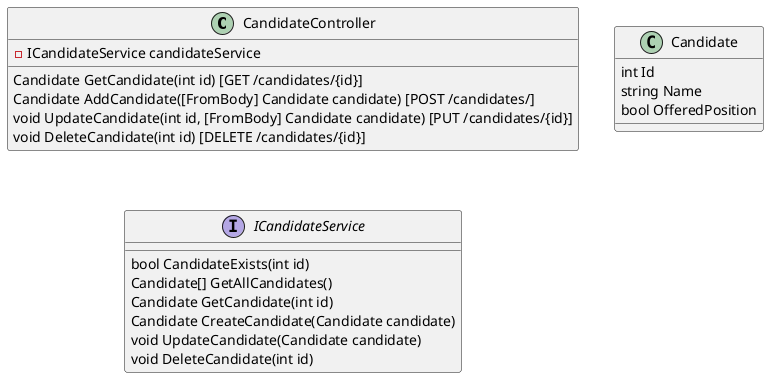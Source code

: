 @startuml

class CandidateController {
    - ICandidateService candidateService
    Candidate GetCandidate(int id) [GET /candidates/{id}]
    Candidate AddCandidate([FromBody] Candidate candidate) [POST /candidates/]
    void UpdateCandidate(int id, [FromBody] Candidate candidate) [PUT /candidates/{id}]
    void DeleteCandidate(int id) [DELETE /candidates/{id}]
}

class Candidate {
    int Id
    string Name
    bool OfferedPosition
}

interface ICandidateService {
    bool CandidateExists(int id)
    Candidate[] GetAllCandidates()
    Candidate GetCandidate(int id)
    Candidate CreateCandidate(Candidate candidate)
    void UpdateCandidate(Candidate candidate)
    void DeleteCandidate(int id)
}

@enduml